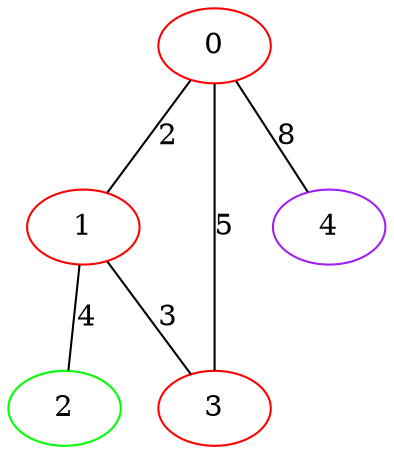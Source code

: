 graph "" {
0 [color=red, weight=1];
1 [color=red, weight=1];
2 [color=green, weight=2];
3 [color=red, weight=1];
4 [color=purple, weight=4];
0 -- 1  [key=0, label=2];
0 -- 3  [key=0, label=5];
0 -- 4  [key=0, label=8];
1 -- 2  [key=0, label=4];
1 -- 3  [key=0, label=3];
}

